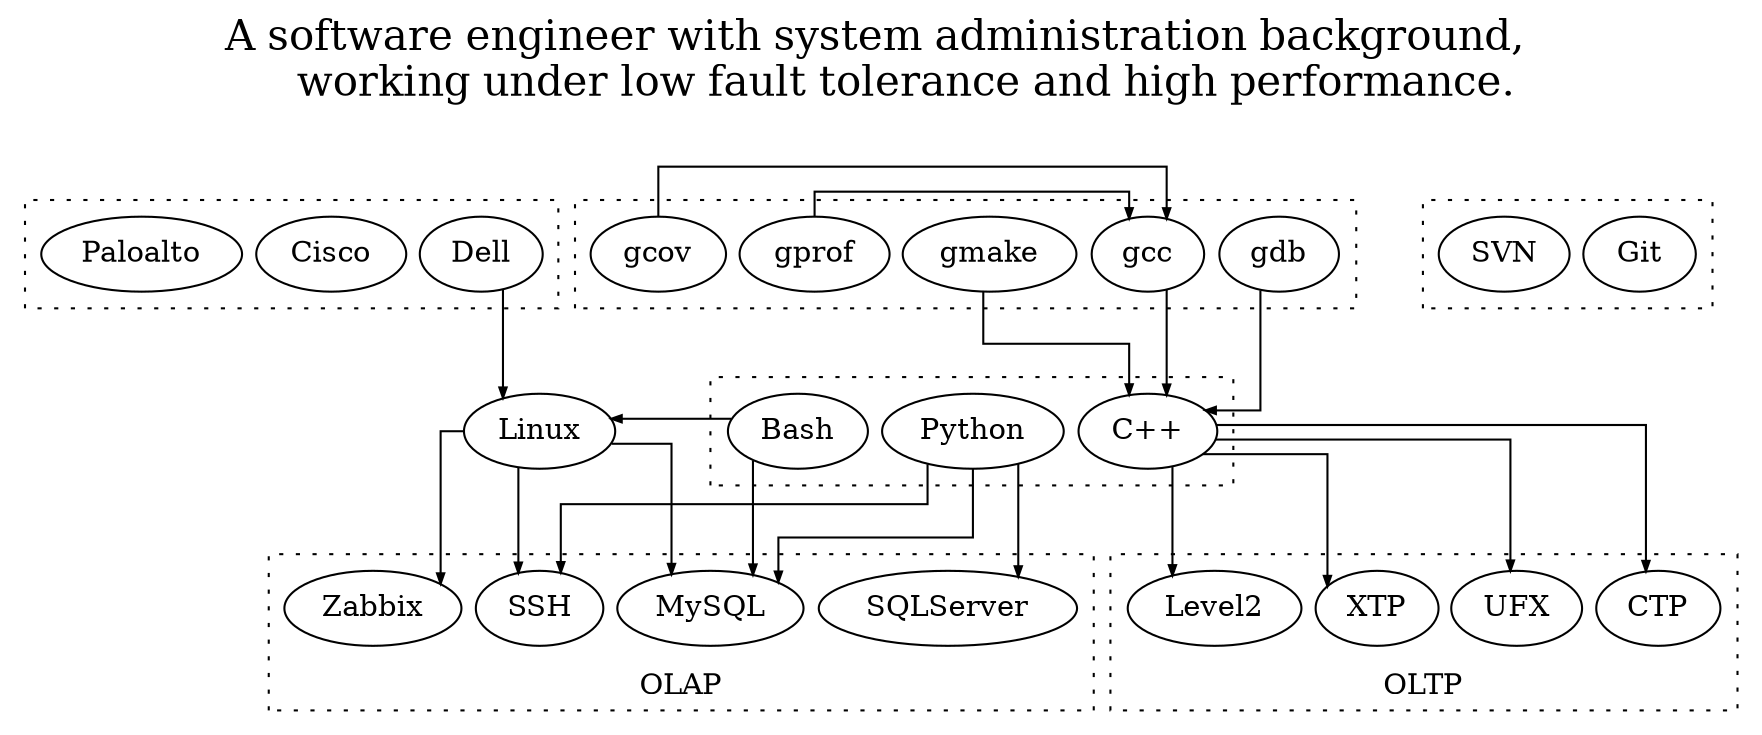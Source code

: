 digraph ICT
{
    graph[nodesep=0.1;
    splines=ortho;
    ranksep=0.68]

    "C++" -> {CTP, UFX, XTP, Level2} [arrowsize=0.5]
    Python -> {MySQL, SQLServer, SSH} [arrowsize=0.5]
    Bash -> Linux[constraint=false] [arrowsize=0.5]
    Bash -> MySQL [arrowsize=0.5]
    Linux -> {Zabbix, MySQL, SSH} [arrowsize=0.5]
    Dell -> Linux[constraint=false] [arrowsize=0.5]

    subgraph cluster_gnu {
        style=dotted
        gmake, gdb, gcc
        {gprof, gcov} -> gcc [constraint=false] [arrowsize=0.5]
    }

    {gcc, gmake, gdb} -> "C++" [arrowsize=0.5]

    subgraph cluster_app {
        style=dotted
        label="OLTP"
        labelloc=b
        CTP, UFX, XTP, Level2
    }

    subgraph cluster_cms {
        style=dotted
        Git, SVN
    }

    subgraph cluster_svc {
        style=dotted
        label="OLAP"
        labelloc=b
        MySQL, SQLServer, Zabbix, SSH
    }

    subgraph cluster_dvc {
        style=dotted
        Dell, Cisco, Paloalto
    }

    subgraph cluster_dev {
        style=dotted
        "C++", Python, Bash
    }

    label="A software engineer with system administration background, 
    working under low fault tolerance and high performance.\n\n"
    labelloc="t"
    fontsize=20
}